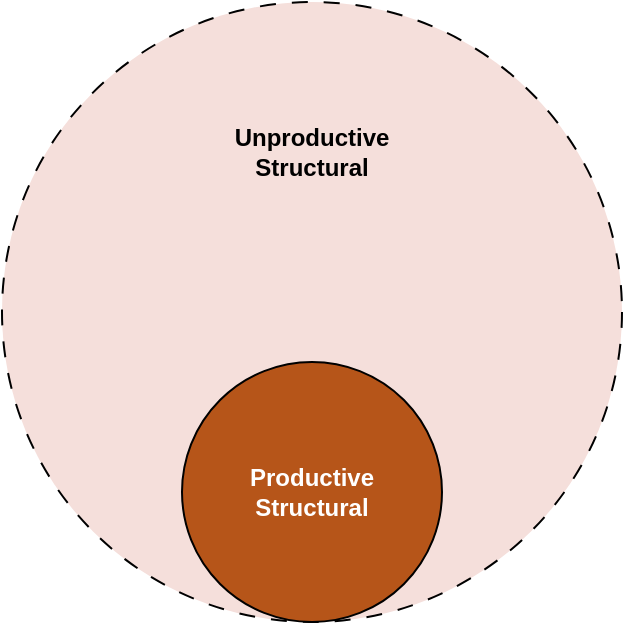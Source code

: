<mxfile version="26.0.16" pages="4">
  <diagram name="Page-1" id="95CCIn7yTTIA2jH0EZ3U">
    <mxGraphModel dx="1235" dy="655" grid="1" gridSize="10" guides="1" tooltips="1" connect="1" arrows="1" fold="1" page="0" pageScale="1" pageWidth="850" pageHeight="1100" math="0" shadow="0">
      <root>
        <mxCell id="0" />
        <mxCell id="1" parent="0" />
        <mxCell id="UjxgeWTxZoSrpjD3wIaa-1" value="" style="ellipse;whiteSpace=wrap;html=1;aspect=fixed;dashed=1;dashPattern=8 8;fillColor=#F5DFDB;" vertex="1" parent="1">
          <mxGeometry x="130" y="120" width="310" height="310" as="geometry" />
        </mxCell>
        <mxCell id="UjxgeWTxZoSrpjD3wIaa-2" value="&lt;b&gt;&lt;font style=&quot;color: rgb(255, 255, 255);&quot;&gt;Productive&lt;/font&gt;&lt;/b&gt;&lt;div&gt;&lt;b&gt;&lt;font style=&quot;color: rgb(255, 255, 255);&quot;&gt;Structural&lt;/font&gt;&lt;/b&gt;&lt;/div&gt;" style="ellipse;whiteSpace=wrap;html=1;aspect=fixed;fillColor=#B65519;" vertex="1" parent="1">
          <mxGeometry x="220" y="300" width="130" height="130" as="geometry" />
        </mxCell>
        <mxCell id="UjxgeWTxZoSrpjD3wIaa-7" value="Unproductive&lt;div&gt;Structural&lt;/div&gt;" style="text;html=1;align=center;verticalAlign=middle;whiteSpace=wrap;rounded=0;fontStyle=1" vertex="1" parent="1">
          <mxGeometry x="255" y="180" width="60" height="30" as="geometry" />
        </mxCell>
      </root>
    </mxGraphModel>
  </diagram>
  <diagram name="Copy of Page-1" id="OLqKuSq1js2LnUsKuFnR">
    <mxGraphModel dx="1050" dy="557" grid="1" gridSize="10" guides="1" tooltips="1" connect="1" arrows="1" fold="1" page="0" pageScale="1" pageWidth="850" pageHeight="1100" math="0" shadow="0">
      <root>
        <mxCell id="ijcD02A1zrCaZ1F6citZ-0" />
        <mxCell id="ijcD02A1zrCaZ1F6citZ-1" parent="ijcD02A1zrCaZ1F6citZ-0" />
        <mxCell id="ijcD02A1zrCaZ1F6citZ-2" value="" style="ellipse;whiteSpace=wrap;html=1;aspect=fixed;dashed=1;dashPattern=8 8;fillColor=#F5DFDB;" vertex="1" parent="ijcD02A1zrCaZ1F6citZ-1">
          <mxGeometry x="130" y="120" width="310" height="310" as="geometry" />
        </mxCell>
        <mxCell id="ijcD02A1zrCaZ1F6citZ-3" value="&lt;b&gt;&lt;font style=&quot;color: rgb(255, 255, 255);&quot;&gt;Productive&lt;/font&gt;&lt;/b&gt;&lt;div&gt;&lt;b&gt;&lt;font style=&quot;color: rgb(255, 255, 255);&quot;&gt;Structural&lt;/font&gt;&lt;/b&gt;&lt;/div&gt;" style="ellipse;whiteSpace=wrap;html=1;aspect=fixed;fillColor=#B65519;" vertex="1" parent="ijcD02A1zrCaZ1F6citZ-1">
          <mxGeometry x="220" y="300" width="130" height="130" as="geometry" />
        </mxCell>
        <mxCell id="ijcD02A1zrCaZ1F6citZ-4" value="" style="ellipse;whiteSpace=wrap;html=1;aspect=fixed;fillColor=#134F5C;" vertex="1" parent="ijcD02A1zrCaZ1F6citZ-1">
          <mxGeometry x="770" y="120" width="310" height="310" as="geometry" />
        </mxCell>
        <mxCell id="ijcD02A1zrCaZ1F6citZ-5" style="edgeStyle=orthogonalEdgeStyle;rounded=0;orthogonalLoop=1;jettySize=auto;html=1;entryX=0;entryY=0.5;entryDx=0;entryDy=0;" edge="1" parent="ijcD02A1zrCaZ1F6citZ-1" source="ijcD02A1zrCaZ1F6citZ-6" target="ijcD02A1zrCaZ1F6citZ-4">
          <mxGeometry relative="1" as="geometry" />
        </mxCell>
        <mxCell id="ijcD02A1zrCaZ1F6citZ-6" value="&lt;b&gt;&lt;font style=&quot;color: rgb(255, 255, 255);&quot;&gt;Productive&lt;/font&gt;&lt;/b&gt;&lt;div&gt;&lt;b&gt;&lt;font style=&quot;color: rgb(255, 255, 255);&quot;&gt;Structural&lt;/font&gt;&lt;/b&gt;&lt;/div&gt;" style="ellipse;whiteSpace=wrap;html=1;aspect=fixed;fillColor=#B65519;" vertex="1" parent="ijcD02A1zrCaZ1F6citZ-1">
          <mxGeometry x="600" y="220" width="110" height="110" as="geometry" />
        </mxCell>
        <mxCell id="ijcD02A1zrCaZ1F6citZ-7" value="Unproductive&lt;div&gt;Structural&lt;/div&gt;" style="text;html=1;align=center;verticalAlign=middle;whiteSpace=wrap;rounded=0;fontStyle=1" vertex="1" parent="ijcD02A1zrCaZ1F6citZ-1">
          <mxGeometry x="255" y="180" width="60" height="30" as="geometry" />
        </mxCell>
        <mxCell id="ijcD02A1zrCaZ1F6citZ-8" value="&lt;b&gt;Community&lt;/b&gt;" style="ellipse;whiteSpace=wrap;html=1;aspect=fixed;fillColor=#F5DFDB;dashed=1;dashPattern=12 12;" vertex="1" parent="ijcD02A1zrCaZ1F6citZ-1">
          <mxGeometry x="860" y="210" width="130" height="130" as="geometry" />
        </mxCell>
        <mxCell id="ijcD02A1zrCaZ1F6citZ-9" value="KM ITB" style="text;html=1;align=center;verticalAlign=middle;whiteSpace=wrap;rounded=0;fontStyle=1;fontColor=#FFFFFF;" vertex="1" parent="ijcD02A1zrCaZ1F6citZ-1">
          <mxGeometry x="895" y="150" width="60" height="30" as="geometry" />
        </mxCell>
        <mxCell id="m5h7k1O_2q7ei7qK7Lhl-5" value="" style="group" vertex="1" connectable="0" parent="ijcD02A1zrCaZ1F6citZ-1">
          <mxGeometry x="1160" y="140" width="271.77" height="280" as="geometry" />
        </mxCell>
        <mxCell id="m5h7k1O_2q7ei7qK7Lhl-0" value="Informing" style="rounded=1;whiteSpace=wrap;html=1;fillColor=#F5DFDB;" vertex="1" parent="m5h7k1O_2q7ei7qK7Lhl-5">
          <mxGeometry width="271.77" height="49.412" as="geometry" />
        </mxCell>
        <mxCell id="m5h7k1O_2q7ei7qK7Lhl-1" value="Upskilling" style="rounded=1;whiteSpace=wrap;html=1;fillColor=#F5DFDB;" vertex="1" parent="m5h7k1O_2q7ei7qK7Lhl-5">
          <mxGeometry y="57.647" width="271.77" height="49.412" as="geometry" />
        </mxCell>
        <mxCell id="m5h7k1O_2q7ei7qK7Lhl-2" value="Discussing" style="rounded=1;whiteSpace=wrap;html=1;fillColor=#F5DFDB;" vertex="1" parent="m5h7k1O_2q7ei7qK7Lhl-5">
          <mxGeometry y="115.294" width="271.77" height="49.412" as="geometry" />
        </mxCell>
        <mxCell id="m5h7k1O_2q7ei7qK7Lhl-3" value="Networking" style="rounded=1;whiteSpace=wrap;html=1;fillColor=#F5DFDB;" vertex="1" parent="m5h7k1O_2q7ei7qK7Lhl-5">
          <mxGeometry y="172.941" width="271.77" height="49.412" as="geometry" />
        </mxCell>
        <mxCell id="m5h7k1O_2q7ei7qK7Lhl-4" value="Actuating" style="rounded=1;whiteSpace=wrap;html=1;fillColor=#F5DFDB;" vertex="1" parent="m5h7k1O_2q7ei7qK7Lhl-5">
          <mxGeometry y="230.588" width="271.77" height="49.412" as="geometry" />
        </mxCell>
        <mxCell id="m5h7k1O_2q7ei7qK7Lhl-6" style="edgeStyle=orthogonalEdgeStyle;rounded=0;orthogonalLoop=1;jettySize=auto;html=1;entryX=1;entryY=0;entryDx=0;entryDy=0;" edge="1" parent="ijcD02A1zrCaZ1F6citZ-1" source="m5h7k1O_2q7ei7qK7Lhl-0" target="ijcD02A1zrCaZ1F6citZ-4">
          <mxGeometry relative="1" as="geometry" />
        </mxCell>
        <mxCell id="m5h7k1O_2q7ei7qK7Lhl-7" style="edgeStyle=orthogonalEdgeStyle;rounded=0;orthogonalLoop=1;jettySize=auto;html=1;entryX=0.971;entryY=0.331;entryDx=0;entryDy=0;entryPerimeter=0;" edge="1" parent="ijcD02A1zrCaZ1F6citZ-1" source="m5h7k1O_2q7ei7qK7Lhl-1" target="ijcD02A1zrCaZ1F6citZ-4">
          <mxGeometry relative="1" as="geometry" />
        </mxCell>
        <mxCell id="m5h7k1O_2q7ei7qK7Lhl-9" style="edgeStyle=orthogonalEdgeStyle;rounded=0;orthogonalLoop=1;jettySize=auto;html=1;entryX=0.995;entryY=0.516;entryDx=0;entryDy=0;entryPerimeter=0;" edge="1" parent="ijcD02A1zrCaZ1F6citZ-1" source="m5h7k1O_2q7ei7qK7Lhl-2" target="ijcD02A1zrCaZ1F6citZ-4">
          <mxGeometry relative="1" as="geometry" />
        </mxCell>
        <mxCell id="m5h7k1O_2q7ei7qK7Lhl-10" style="edgeStyle=orthogonalEdgeStyle;rounded=0;orthogonalLoop=1;jettySize=auto;html=1;entryX=0.957;entryY=0.703;entryDx=0;entryDy=0;entryPerimeter=0;" edge="1" parent="ijcD02A1zrCaZ1F6citZ-1" source="m5h7k1O_2q7ei7qK7Lhl-3" target="ijcD02A1zrCaZ1F6citZ-4">
          <mxGeometry relative="1" as="geometry" />
        </mxCell>
        <mxCell id="m5h7k1O_2q7ei7qK7Lhl-11" style="edgeStyle=orthogonalEdgeStyle;rounded=0;orthogonalLoop=1;jettySize=auto;html=1;entryX=0.824;entryY=0.886;entryDx=0;entryDy=0;entryPerimeter=0;" edge="1" parent="ijcD02A1zrCaZ1F6citZ-1" source="m5h7k1O_2q7ei7qK7Lhl-4" target="ijcD02A1zrCaZ1F6citZ-4">
          <mxGeometry relative="1" as="geometry" />
        </mxCell>
      </root>
    </mxGraphModel>
  </diagram>
  <diagram name="Copy of Copy of Page-1" id="BF0GudloEUw0Iao600fv">
    <mxGraphModel dx="1105" dy="586" grid="1" gridSize="10" guides="1" tooltips="1" connect="1" arrows="1" fold="1" page="0" pageScale="1" pageWidth="850" pageHeight="1100" math="0" shadow="0">
      <root>
        <mxCell id="D4jNK0-pPL7ZQFE7d8jR-0" />
        <mxCell id="D4jNK0-pPL7ZQFE7d8jR-1" parent="D4jNK0-pPL7ZQFE7d8jR-0" />
        <mxCell id="D4jNK0-pPL7ZQFE7d8jR-2" value="" style="ellipse;whiteSpace=wrap;html=1;aspect=fixed;dashed=1;dashPattern=8 8;fillColor=#F5DFDB;" vertex="1" parent="D4jNK0-pPL7ZQFE7d8jR-1">
          <mxGeometry x="130" y="120" width="310" height="310" as="geometry" />
        </mxCell>
        <mxCell id="D4jNK0-pPL7ZQFE7d8jR-3" value="&lt;b&gt;&lt;font style=&quot;color: rgb(255, 255, 255);&quot;&gt;Productive&lt;/font&gt;&lt;/b&gt;&lt;div&gt;&lt;b&gt;&lt;font style=&quot;color: rgb(255, 255, 255);&quot;&gt;Structural&lt;/font&gt;&lt;/b&gt;&lt;/div&gt;" style="ellipse;whiteSpace=wrap;html=1;aspect=fixed;fillColor=#B65519;" vertex="1" parent="D4jNK0-pPL7ZQFE7d8jR-1">
          <mxGeometry x="220" y="300" width="130" height="130" as="geometry" />
        </mxCell>
        <mxCell id="D4jNK0-pPL7ZQFE7d8jR-4" value="" style="ellipse;whiteSpace=wrap;html=1;aspect=fixed;fillColor=#134F5C;" vertex="1" parent="D4jNK0-pPL7ZQFE7d8jR-1">
          <mxGeometry x="770" y="120" width="310" height="310" as="geometry" />
        </mxCell>
        <mxCell id="D4jNK0-pPL7ZQFE7d8jR-5" style="edgeStyle=orthogonalEdgeStyle;rounded=0;orthogonalLoop=1;jettySize=auto;html=1;entryX=0;entryY=0.5;entryDx=0;entryDy=0;" edge="1" parent="D4jNK0-pPL7ZQFE7d8jR-1" source="D4jNK0-pPL7ZQFE7d8jR-6" target="D4jNK0-pPL7ZQFE7d8jR-4">
          <mxGeometry relative="1" as="geometry" />
        </mxCell>
        <mxCell id="tNI1I30lbytg0FwTiS4T-0" style="edgeStyle=orthogonalEdgeStyle;rounded=0;orthogonalLoop=1;jettySize=auto;html=1;entryX=0;entryY=0.5;entryDx=0;entryDy=0;dashed=1;dashPattern=8 8;" edge="1" parent="D4jNK0-pPL7ZQFE7d8jR-1" source="D4jNK0-pPL7ZQFE7d8jR-6" target="D4jNK0-pPL7ZQFE7d8jR-8">
          <mxGeometry relative="1" as="geometry" />
        </mxCell>
        <mxCell id="D4jNK0-pPL7ZQFE7d8jR-6" value="&lt;b&gt;&lt;font style=&quot;color: rgb(255, 255, 255);&quot;&gt;Productive&lt;/font&gt;&lt;/b&gt;&lt;div&gt;&lt;b&gt;&lt;font style=&quot;color: rgb(255, 255, 255);&quot;&gt;Structural&lt;/font&gt;&lt;/b&gt;&lt;/div&gt;" style="ellipse;whiteSpace=wrap;html=1;aspect=fixed;fillColor=#B65519;" vertex="1" parent="D4jNK0-pPL7ZQFE7d8jR-1">
          <mxGeometry x="630" y="235" width="80" height="80" as="geometry" />
        </mxCell>
        <mxCell id="D4jNK0-pPL7ZQFE7d8jR-7" value="Unproductive&lt;div&gt;Structural&lt;/div&gt;" style="text;html=1;align=center;verticalAlign=middle;whiteSpace=wrap;rounded=0;fontStyle=1" vertex="1" parent="D4jNK0-pPL7ZQFE7d8jR-1">
          <mxGeometry x="255" y="180" width="60" height="30" as="geometry" />
        </mxCell>
        <mxCell id="D4jNK0-pPL7ZQFE7d8jR-8" value="&lt;b&gt;Community&lt;/b&gt;" style="ellipse;whiteSpace=wrap;html=1;aspect=fixed;fillColor=#F5DFDB;dashed=1;dashPattern=12 12;" vertex="1" parent="D4jNK0-pPL7ZQFE7d8jR-1">
          <mxGeometry x="830" y="180" width="190" height="190" as="geometry" />
        </mxCell>
        <mxCell id="D4jNK0-pPL7ZQFE7d8jR-9" value="KM ITB" style="text;html=1;align=center;verticalAlign=middle;whiteSpace=wrap;rounded=0;fontStyle=1;fontColor=#FFFFFF;" vertex="1" parent="D4jNK0-pPL7ZQFE7d8jR-1">
          <mxGeometry x="895" y="140" width="60" height="30" as="geometry" />
        </mxCell>
        <mxCell id="D4jNK0-pPL7ZQFE7d8jR-10" value="" style="group" vertex="1" connectable="0" parent="D4jNK0-pPL7ZQFE7d8jR-1">
          <mxGeometry x="1160" y="140" width="271.77" height="280" as="geometry" />
        </mxCell>
        <mxCell id="D4jNK0-pPL7ZQFE7d8jR-11" value="Informing" style="rounded=1;whiteSpace=wrap;html=1;fillColor=#F5DFDB;" vertex="1" parent="D4jNK0-pPL7ZQFE7d8jR-10">
          <mxGeometry width="271.77" height="49.412" as="geometry" />
        </mxCell>
        <mxCell id="D4jNK0-pPL7ZQFE7d8jR-12" value="Upskilling" style="rounded=1;whiteSpace=wrap;html=1;fillColor=#F5DFDB;" vertex="1" parent="D4jNK0-pPL7ZQFE7d8jR-10">
          <mxGeometry y="57.647" width="271.77" height="49.412" as="geometry" />
        </mxCell>
        <mxCell id="D4jNK0-pPL7ZQFE7d8jR-13" value="Discussing" style="rounded=1;whiteSpace=wrap;html=1;fillColor=#F5DFDB;" vertex="1" parent="D4jNK0-pPL7ZQFE7d8jR-10">
          <mxGeometry y="115.294" width="271.77" height="49.412" as="geometry" />
        </mxCell>
        <mxCell id="D4jNK0-pPL7ZQFE7d8jR-14" value="Networking" style="rounded=1;whiteSpace=wrap;html=1;fillColor=#F5DFDB;" vertex="1" parent="D4jNK0-pPL7ZQFE7d8jR-10">
          <mxGeometry y="172.941" width="271.77" height="49.412" as="geometry" />
        </mxCell>
        <mxCell id="D4jNK0-pPL7ZQFE7d8jR-15" value="Actuating" style="rounded=1;whiteSpace=wrap;html=1;fillColor=#F5DFDB;" vertex="1" parent="D4jNK0-pPL7ZQFE7d8jR-10">
          <mxGeometry y="230.588" width="271.77" height="49.412" as="geometry" />
        </mxCell>
        <mxCell id="D4jNK0-pPL7ZQFE7d8jR-16" style="edgeStyle=orthogonalEdgeStyle;rounded=0;orthogonalLoop=1;jettySize=auto;html=1;entryX=1;entryY=0;entryDx=0;entryDy=0;" edge="1" parent="D4jNK0-pPL7ZQFE7d8jR-1" source="D4jNK0-pPL7ZQFE7d8jR-11" target="D4jNK0-pPL7ZQFE7d8jR-4">
          <mxGeometry relative="1" as="geometry" />
        </mxCell>
        <mxCell id="D4jNK0-pPL7ZQFE7d8jR-17" style="edgeStyle=orthogonalEdgeStyle;rounded=0;orthogonalLoop=1;jettySize=auto;html=1;entryX=0.971;entryY=0.331;entryDx=0;entryDy=0;entryPerimeter=0;" edge="1" parent="D4jNK0-pPL7ZQFE7d8jR-1" source="D4jNK0-pPL7ZQFE7d8jR-12" target="D4jNK0-pPL7ZQFE7d8jR-4">
          <mxGeometry relative="1" as="geometry" />
        </mxCell>
        <mxCell id="D4jNK0-pPL7ZQFE7d8jR-18" style="edgeStyle=orthogonalEdgeStyle;rounded=0;orthogonalLoop=1;jettySize=auto;html=1;entryX=0.995;entryY=0.516;entryDx=0;entryDy=0;entryPerimeter=0;" edge="1" parent="D4jNK0-pPL7ZQFE7d8jR-1" source="D4jNK0-pPL7ZQFE7d8jR-13" target="D4jNK0-pPL7ZQFE7d8jR-4">
          <mxGeometry relative="1" as="geometry" />
        </mxCell>
        <mxCell id="D4jNK0-pPL7ZQFE7d8jR-19" style="edgeStyle=orthogonalEdgeStyle;rounded=0;orthogonalLoop=1;jettySize=auto;html=1;entryX=0.957;entryY=0.703;entryDx=0;entryDy=0;entryPerimeter=0;" edge="1" parent="D4jNK0-pPL7ZQFE7d8jR-1" source="D4jNK0-pPL7ZQFE7d8jR-14" target="D4jNK0-pPL7ZQFE7d8jR-4">
          <mxGeometry relative="1" as="geometry" />
        </mxCell>
        <mxCell id="D4jNK0-pPL7ZQFE7d8jR-20" style="edgeStyle=orthogonalEdgeStyle;rounded=0;orthogonalLoop=1;jettySize=auto;html=1;entryX=0.824;entryY=0.886;entryDx=0;entryDy=0;entryPerimeter=0;" edge="1" parent="D4jNK0-pPL7ZQFE7d8jR-1" source="D4jNK0-pPL7ZQFE7d8jR-15" target="D4jNK0-pPL7ZQFE7d8jR-4">
          <mxGeometry relative="1" as="geometry" />
        </mxCell>
        <mxCell id="tNI1I30lbytg0FwTiS4T-3" style="edgeStyle=orthogonalEdgeStyle;rounded=0;orthogonalLoop=1;jettySize=auto;html=1;entryX=1;entryY=0.5;entryDx=0;entryDy=0;" edge="1" parent="D4jNK0-pPL7ZQFE7d8jR-1" source="tNI1I30lbytg0FwTiS4T-2" target="D4jNK0-pPL7ZQFE7d8jR-11">
          <mxGeometry relative="1" as="geometry" />
        </mxCell>
        <mxCell id="tNI1I30lbytg0FwTiS4T-4" style="edgeStyle=orthogonalEdgeStyle;rounded=0;orthogonalLoop=1;jettySize=auto;html=1;entryX=1;entryY=0.5;entryDx=0;entryDy=0;" edge="1" parent="D4jNK0-pPL7ZQFE7d8jR-1" source="tNI1I30lbytg0FwTiS4T-2" target="D4jNK0-pPL7ZQFE7d8jR-12">
          <mxGeometry relative="1" as="geometry" />
        </mxCell>
        <mxCell id="tNI1I30lbytg0FwTiS4T-5" style="edgeStyle=orthogonalEdgeStyle;rounded=0;orthogonalLoop=1;jettySize=auto;html=1;entryX=1;entryY=0.5;entryDx=0;entryDy=0;" edge="1" parent="D4jNK0-pPL7ZQFE7d8jR-1" source="tNI1I30lbytg0FwTiS4T-2" target="D4jNK0-pPL7ZQFE7d8jR-13">
          <mxGeometry relative="1" as="geometry" />
        </mxCell>
        <mxCell id="tNI1I30lbytg0FwTiS4T-6" style="edgeStyle=orthogonalEdgeStyle;rounded=0;orthogonalLoop=1;jettySize=auto;html=1;entryX=1;entryY=0.5;entryDx=0;entryDy=0;" edge="1" parent="D4jNK0-pPL7ZQFE7d8jR-1" source="tNI1I30lbytg0FwTiS4T-2" target="D4jNK0-pPL7ZQFE7d8jR-14">
          <mxGeometry relative="1" as="geometry" />
        </mxCell>
        <mxCell id="tNI1I30lbytg0FwTiS4T-7" style="edgeStyle=orthogonalEdgeStyle;rounded=0;orthogonalLoop=1;jettySize=auto;html=1;entryX=1;entryY=0.5;entryDx=0;entryDy=0;" edge="1" parent="D4jNK0-pPL7ZQFE7d8jR-1" source="tNI1I30lbytg0FwTiS4T-2" target="D4jNK0-pPL7ZQFE7d8jR-15">
          <mxGeometry relative="1" as="geometry" />
        </mxCell>
        <mxCell id="tNI1I30lbytg0FwTiS4T-2" value="&lt;b&gt;&lt;font style=&quot;color: rgb(255, 255, 255);&quot;&gt;Productive&lt;/font&gt;&lt;/b&gt;&lt;div&gt;&lt;b&gt;&lt;font style=&quot;color: rgb(255, 255, 255);&quot;&gt;Structural&lt;/font&gt;&lt;/b&gt;&lt;/div&gt;" style="ellipse;whiteSpace=wrap;html=1;aspect=fixed;fillColor=#B65519;" vertex="1" parent="D4jNK0-pPL7ZQFE7d8jR-1">
          <mxGeometry x="1530" y="239" width="80" height="80" as="geometry" />
        </mxCell>
      </root>
    </mxGraphModel>
  </diagram>
  <diagram name="Copy of Copy of Copy of Page-1" id="zJ6SuKsXp3vH4F6O8Klw">
    <mxGraphModel dx="1215" dy="457" grid="1" gridSize="10" guides="1" tooltips="1" connect="1" arrows="1" fold="1" page="0" pageScale="1" pageWidth="850" pageHeight="1100" math="0" shadow="0">
      <root>
        <mxCell id="i5Gnan1plV7Rs5HpEO9k-0" />
        <mxCell id="i5Gnan1plV7Rs5HpEO9k-1" parent="i5Gnan1plV7Rs5HpEO9k-0" />
        <mxCell id="i5Gnan1plV7Rs5HpEO9k-4" value="" style="ellipse;whiteSpace=wrap;html=1;aspect=fixed;fillColor=#134F5C;" vertex="1" parent="i5Gnan1plV7Rs5HpEO9k-1">
          <mxGeometry x="1090" y="400" width="420" height="420" as="geometry" />
        </mxCell>
        <mxCell id="HUQtneRTUHs7hcDq1DoU-9" style="edgeStyle=orthogonalEdgeStyle;rounded=0;orthogonalLoop=1;jettySize=auto;html=1;entryX=0;entryY=0.5;entryDx=0;entryDy=0;" edge="1" parent="i5Gnan1plV7Rs5HpEO9k-1" source="i5Gnan1plV7Rs5HpEO9k-7" target="i5Gnan1plV7Rs5HpEO9k-12">
          <mxGeometry relative="1" as="geometry" />
        </mxCell>
        <mxCell id="HUQtneRTUHs7hcDq1DoU-12" style="edgeStyle=orthogonalEdgeStyle;rounded=0;orthogonalLoop=1;jettySize=auto;html=1;entryX=0;entryY=0.5;entryDx=0;entryDy=0;" edge="1" parent="i5Gnan1plV7Rs5HpEO9k-1" source="i5Gnan1plV7Rs5HpEO9k-7" target="i5Gnan1plV7Rs5HpEO9k-13">
          <mxGeometry relative="1" as="geometry" />
        </mxCell>
        <mxCell id="HUQtneRTUHs7hcDq1DoU-13" style="edgeStyle=orthogonalEdgeStyle;rounded=0;orthogonalLoop=1;jettySize=auto;html=1;entryX=0;entryY=0.5;entryDx=0;entryDy=0;" edge="1" parent="i5Gnan1plV7Rs5HpEO9k-1" source="i5Gnan1plV7Rs5HpEO9k-7" target="i5Gnan1plV7Rs5HpEO9k-14">
          <mxGeometry relative="1" as="geometry" />
        </mxCell>
        <mxCell id="HUQtneRTUHs7hcDq1DoU-14" style="edgeStyle=orthogonalEdgeStyle;rounded=0;orthogonalLoop=1;jettySize=auto;html=1;entryX=0;entryY=0.5;entryDx=0;entryDy=0;" edge="1" parent="i5Gnan1plV7Rs5HpEO9k-1" source="i5Gnan1plV7Rs5HpEO9k-7" target="i5Gnan1plV7Rs5HpEO9k-15">
          <mxGeometry relative="1" as="geometry" />
        </mxCell>
        <mxCell id="HUQtneRTUHs7hcDq1DoU-15" style="edgeStyle=orthogonalEdgeStyle;rounded=0;orthogonalLoop=1;jettySize=auto;html=1;entryX=0;entryY=0.5;entryDx=0;entryDy=0;" edge="1" parent="i5Gnan1plV7Rs5HpEO9k-1" source="i5Gnan1plV7Rs5HpEO9k-7" target="i5Gnan1plV7Rs5HpEO9k-16">
          <mxGeometry relative="1" as="geometry" />
        </mxCell>
        <mxCell id="i5Gnan1plV7Rs5HpEO9k-7" value="&lt;b&gt;&lt;font style=&quot;color: rgb(255, 255, 255);&quot;&gt;Productive&lt;/font&gt;&lt;/b&gt;&lt;div&gt;&lt;b&gt;&lt;font style=&quot;color: rgb(255, 255, 255);&quot;&gt;Structural&lt;/font&gt;&lt;/b&gt;&lt;/div&gt;" style="ellipse;whiteSpace=wrap;html=1;aspect=fixed;fillColor=#B65519;" vertex="1" parent="i5Gnan1plV7Rs5HpEO9k-1">
          <mxGeometry x="560" y="560" width="100" height="100" as="geometry" />
        </mxCell>
        <mxCell id="i5Gnan1plV7Rs5HpEO9k-9" value="&lt;b&gt;Community&lt;/b&gt;" style="ellipse;whiteSpace=wrap;html=1;aspect=fixed;fillColor=#F5DFDB;dashed=1;dashPattern=12 12;" vertex="1" parent="i5Gnan1plV7Rs5HpEO9k-1">
          <mxGeometry x="1090" y="470" width="280" height="280" as="geometry" />
        </mxCell>
        <mxCell id="i5Gnan1plV7Rs5HpEO9k-11" value="" style="group" vertex="1" connectable="0" parent="i5Gnan1plV7Rs5HpEO9k-1">
          <mxGeometry x="740" y="470" width="271.77" height="280" as="geometry" />
        </mxCell>
        <mxCell id="i5Gnan1plV7Rs5HpEO9k-12" value="Informing" style="rounded=1;whiteSpace=wrap;html=1;fillColor=#F5DFDB;" vertex="1" parent="i5Gnan1plV7Rs5HpEO9k-11">
          <mxGeometry width="271.77" height="49.412" as="geometry" />
        </mxCell>
        <mxCell id="i5Gnan1plV7Rs5HpEO9k-13" value="Upskilling" style="rounded=1;whiteSpace=wrap;html=1;fillColor=#F5DFDB;" vertex="1" parent="i5Gnan1plV7Rs5HpEO9k-11">
          <mxGeometry y="57.647" width="271.77" height="49.412" as="geometry" />
        </mxCell>
        <mxCell id="i5Gnan1plV7Rs5HpEO9k-14" value="Discussing" style="rounded=1;whiteSpace=wrap;html=1;fillColor=#F5DFDB;" vertex="1" parent="i5Gnan1plV7Rs5HpEO9k-11">
          <mxGeometry y="115.294" width="271.77" height="49.412" as="geometry" />
        </mxCell>
        <mxCell id="i5Gnan1plV7Rs5HpEO9k-15" value="Networking" style="rounded=1;whiteSpace=wrap;html=1;fillColor=#F5DFDB;" vertex="1" parent="i5Gnan1plV7Rs5HpEO9k-11">
          <mxGeometry y="172.941" width="271.77" height="49.412" as="geometry" />
        </mxCell>
        <mxCell id="i5Gnan1plV7Rs5HpEO9k-16" value="Actuating" style="rounded=1;whiteSpace=wrap;html=1;fillColor=#F5DFDB;" vertex="1" parent="i5Gnan1plV7Rs5HpEO9k-11">
          <mxGeometry y="230.588" width="271.77" height="49.412" as="geometry" />
        </mxCell>
        <mxCell id="HUQtneRTUHs7hcDq1DoU-2" style="edgeStyle=orthogonalEdgeStyle;rounded=0;orthogonalLoop=1;jettySize=auto;html=1;entryX=0;entryY=0.5;entryDx=0;entryDy=0;" edge="1" parent="i5Gnan1plV7Rs5HpEO9k-1" source="i5Gnan1plV7Rs5HpEO9k-12" target="i5Gnan1plV7Rs5HpEO9k-9">
          <mxGeometry relative="1" as="geometry" />
        </mxCell>
        <mxCell id="HUQtneRTUHs7hcDq1DoU-3" style="edgeStyle=orthogonalEdgeStyle;rounded=0;orthogonalLoop=1;jettySize=auto;html=1;entryX=0;entryY=0.5;entryDx=0;entryDy=0;" edge="1" parent="i5Gnan1plV7Rs5HpEO9k-1" source="i5Gnan1plV7Rs5HpEO9k-13" target="i5Gnan1plV7Rs5HpEO9k-9">
          <mxGeometry relative="1" as="geometry" />
        </mxCell>
        <mxCell id="HUQtneRTUHs7hcDq1DoU-5" style="edgeStyle=orthogonalEdgeStyle;rounded=0;orthogonalLoop=1;jettySize=auto;html=1;entryX=0;entryY=0.5;entryDx=0;entryDy=0;" edge="1" parent="i5Gnan1plV7Rs5HpEO9k-1" source="i5Gnan1plV7Rs5HpEO9k-14" target="i5Gnan1plV7Rs5HpEO9k-9">
          <mxGeometry relative="1" as="geometry" />
        </mxCell>
        <mxCell id="HUQtneRTUHs7hcDq1DoU-6" style="edgeStyle=orthogonalEdgeStyle;rounded=0;orthogonalLoop=1;jettySize=auto;html=1;entryX=0;entryY=0.5;entryDx=0;entryDy=0;" edge="1" parent="i5Gnan1plV7Rs5HpEO9k-1" source="i5Gnan1plV7Rs5HpEO9k-15" target="i5Gnan1plV7Rs5HpEO9k-9">
          <mxGeometry relative="1" as="geometry" />
        </mxCell>
        <mxCell id="HUQtneRTUHs7hcDq1DoU-7" style="edgeStyle=orthogonalEdgeStyle;rounded=0;orthogonalLoop=1;jettySize=auto;html=1;entryX=0;entryY=0.5;entryDx=0;entryDy=0;" edge="1" parent="i5Gnan1plV7Rs5HpEO9k-1" source="i5Gnan1plV7Rs5HpEO9k-16" target="i5Gnan1plV7Rs5HpEO9k-9">
          <mxGeometry relative="1" as="geometry" />
        </mxCell>
        <mxCell id="HUQtneRTUHs7hcDq1DoU-8" value="&lt;b&gt;&lt;font style=&quot;color: rgb(255, 255, 255);&quot;&gt;KM ITB&lt;/font&gt;&lt;/b&gt;" style="text;html=1;align=center;verticalAlign=middle;whiteSpace=wrap;rounded=0;" vertex="1" parent="i5Gnan1plV7Rs5HpEO9k-1">
          <mxGeometry x="1410" y="595" width="60" height="30" as="geometry" />
        </mxCell>
      </root>
    </mxGraphModel>
  </diagram>
</mxfile>
